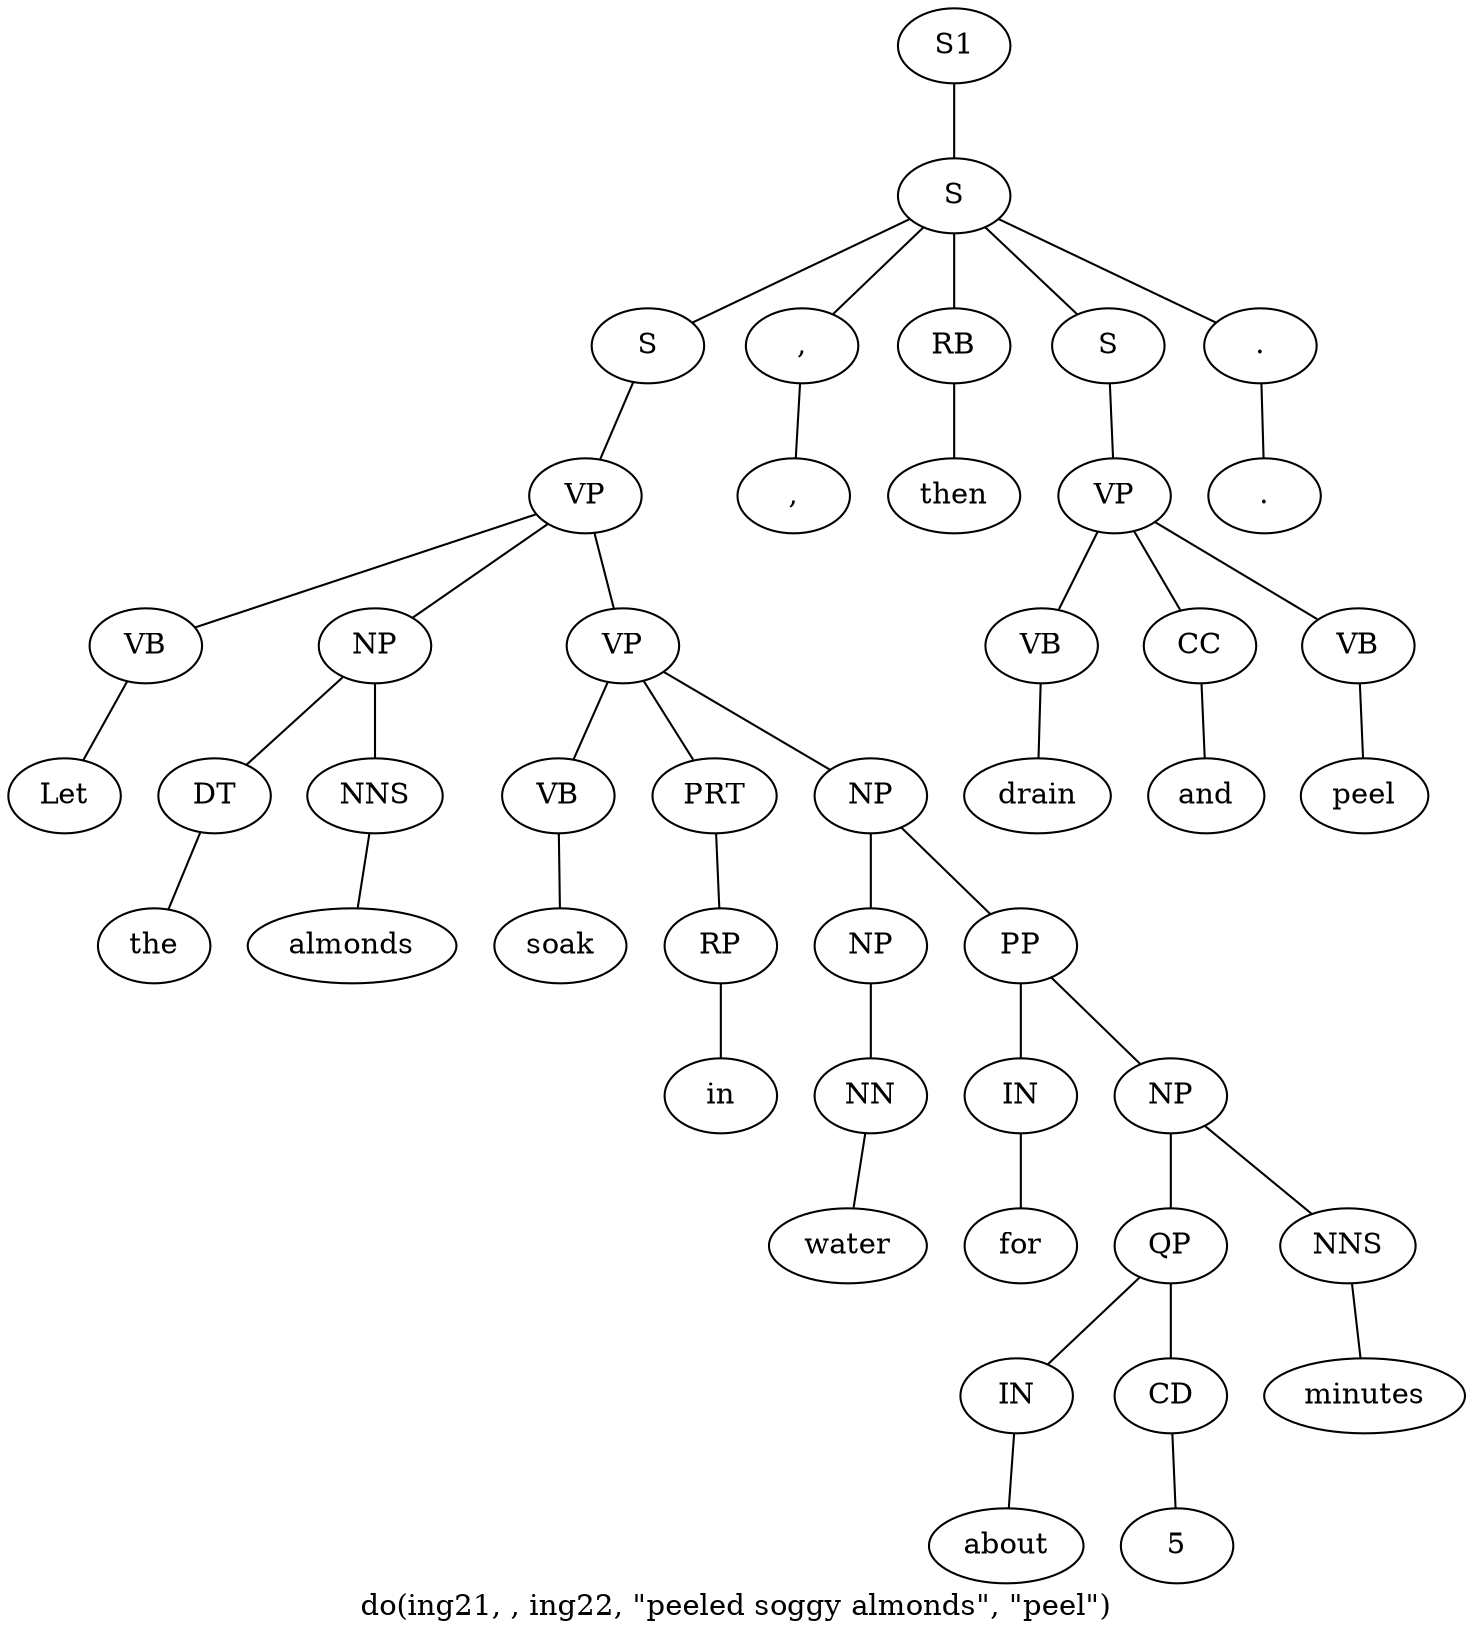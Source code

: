graph SyntaxGraph {
	label = "do(ing21, , ing22, \"peeled soggy almonds\", \"peel\")";
	Node0 [label="S1"];
	Node1 [label="S"];
	Node2 [label="S"];
	Node3 [label="VP"];
	Node4 [label="VB"];
	Node5 [label="Let"];
	Node6 [label="NP"];
	Node7 [label="DT"];
	Node8 [label="the"];
	Node9 [label="NNS"];
	Node10 [label="almonds"];
	Node11 [label="VP"];
	Node12 [label="VB"];
	Node13 [label="soak"];
	Node14 [label="PRT"];
	Node15 [label="RP"];
	Node16 [label="in"];
	Node17 [label="NP"];
	Node18 [label="NP"];
	Node19 [label="NN"];
	Node20 [label="water"];
	Node21 [label="PP"];
	Node22 [label="IN"];
	Node23 [label="for"];
	Node24 [label="NP"];
	Node25 [label="QP"];
	Node26 [label="IN"];
	Node27 [label="about"];
	Node28 [label="CD"];
	Node29 [label="5"];
	Node30 [label="NNS"];
	Node31 [label="minutes"];
	Node32 [label=","];
	Node33 [label=","];
	Node34 [label="RB"];
	Node35 [label="then"];
	Node36 [label="S"];
	Node37 [label="VP"];
	Node38 [label="VB"];
	Node39 [label="drain"];
	Node40 [label="CC"];
	Node41 [label="and"];
	Node42 [label="VB"];
	Node43 [label="peel"];
	Node44 [label="."];
	Node45 [label="."];

	Node0 -- Node1;
	Node1 -- Node2;
	Node1 -- Node32;
	Node1 -- Node34;
	Node1 -- Node36;
	Node1 -- Node44;
	Node2 -- Node3;
	Node3 -- Node4;
	Node3 -- Node6;
	Node3 -- Node11;
	Node4 -- Node5;
	Node6 -- Node7;
	Node6 -- Node9;
	Node7 -- Node8;
	Node9 -- Node10;
	Node11 -- Node12;
	Node11 -- Node14;
	Node11 -- Node17;
	Node12 -- Node13;
	Node14 -- Node15;
	Node15 -- Node16;
	Node17 -- Node18;
	Node17 -- Node21;
	Node18 -- Node19;
	Node19 -- Node20;
	Node21 -- Node22;
	Node21 -- Node24;
	Node22 -- Node23;
	Node24 -- Node25;
	Node24 -- Node30;
	Node25 -- Node26;
	Node25 -- Node28;
	Node26 -- Node27;
	Node28 -- Node29;
	Node30 -- Node31;
	Node32 -- Node33;
	Node34 -- Node35;
	Node36 -- Node37;
	Node37 -- Node38;
	Node37 -- Node40;
	Node37 -- Node42;
	Node38 -- Node39;
	Node40 -- Node41;
	Node42 -- Node43;
	Node44 -- Node45;
}